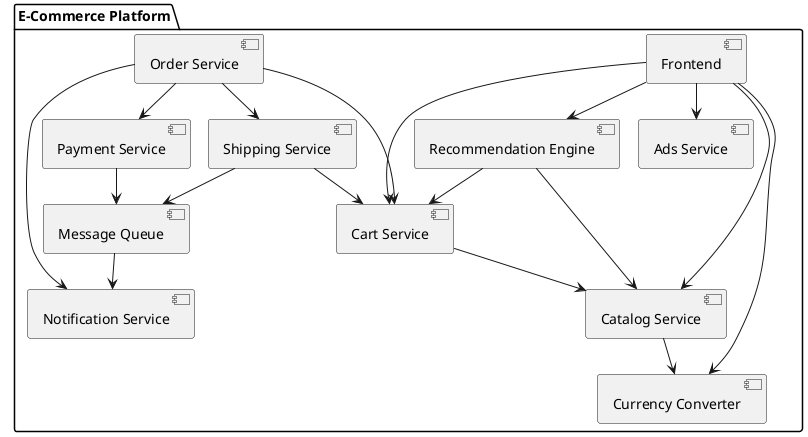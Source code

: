 @startuml
!pragma layout smetana

package "E-Commerce Platform" {

[Frontend] as FE
[Catalog Service] as Catalog
[Cart Service] as Cart
[Order Service] as Order
[Payment Service] as Payment
[Shipping Service] as Shipping
[Currency Converter] as Currency
[Recommendation Engine] as Reco
[Ads Service] as Ads
[Notification Service] as Notification
[Message Queue] as MQ

' Core frontend access
FE --> Catalog
FE --> Cart
FE --> Currency
FE --> Reco
FE --> Ads

' Cart interaction with catalog
Cart --> Catalog

' Order process
Order --> Cart
Order --> Payment
Order --> Shipping
Order --> Notification

' Currency used for pricing
Catalog --> Currency

' Shipping needs cart contents and location for estimates
Shipping --> Cart

' Recommendations depend on cart and catalog
Reco --> Cart
Reco --> Catalog

' Payment and shipping events pushed to message queue
Payment --> MQ
Shipping --> MQ

' Notification subscribes to events from MQ
MQ --> Notification

}

@enduml
